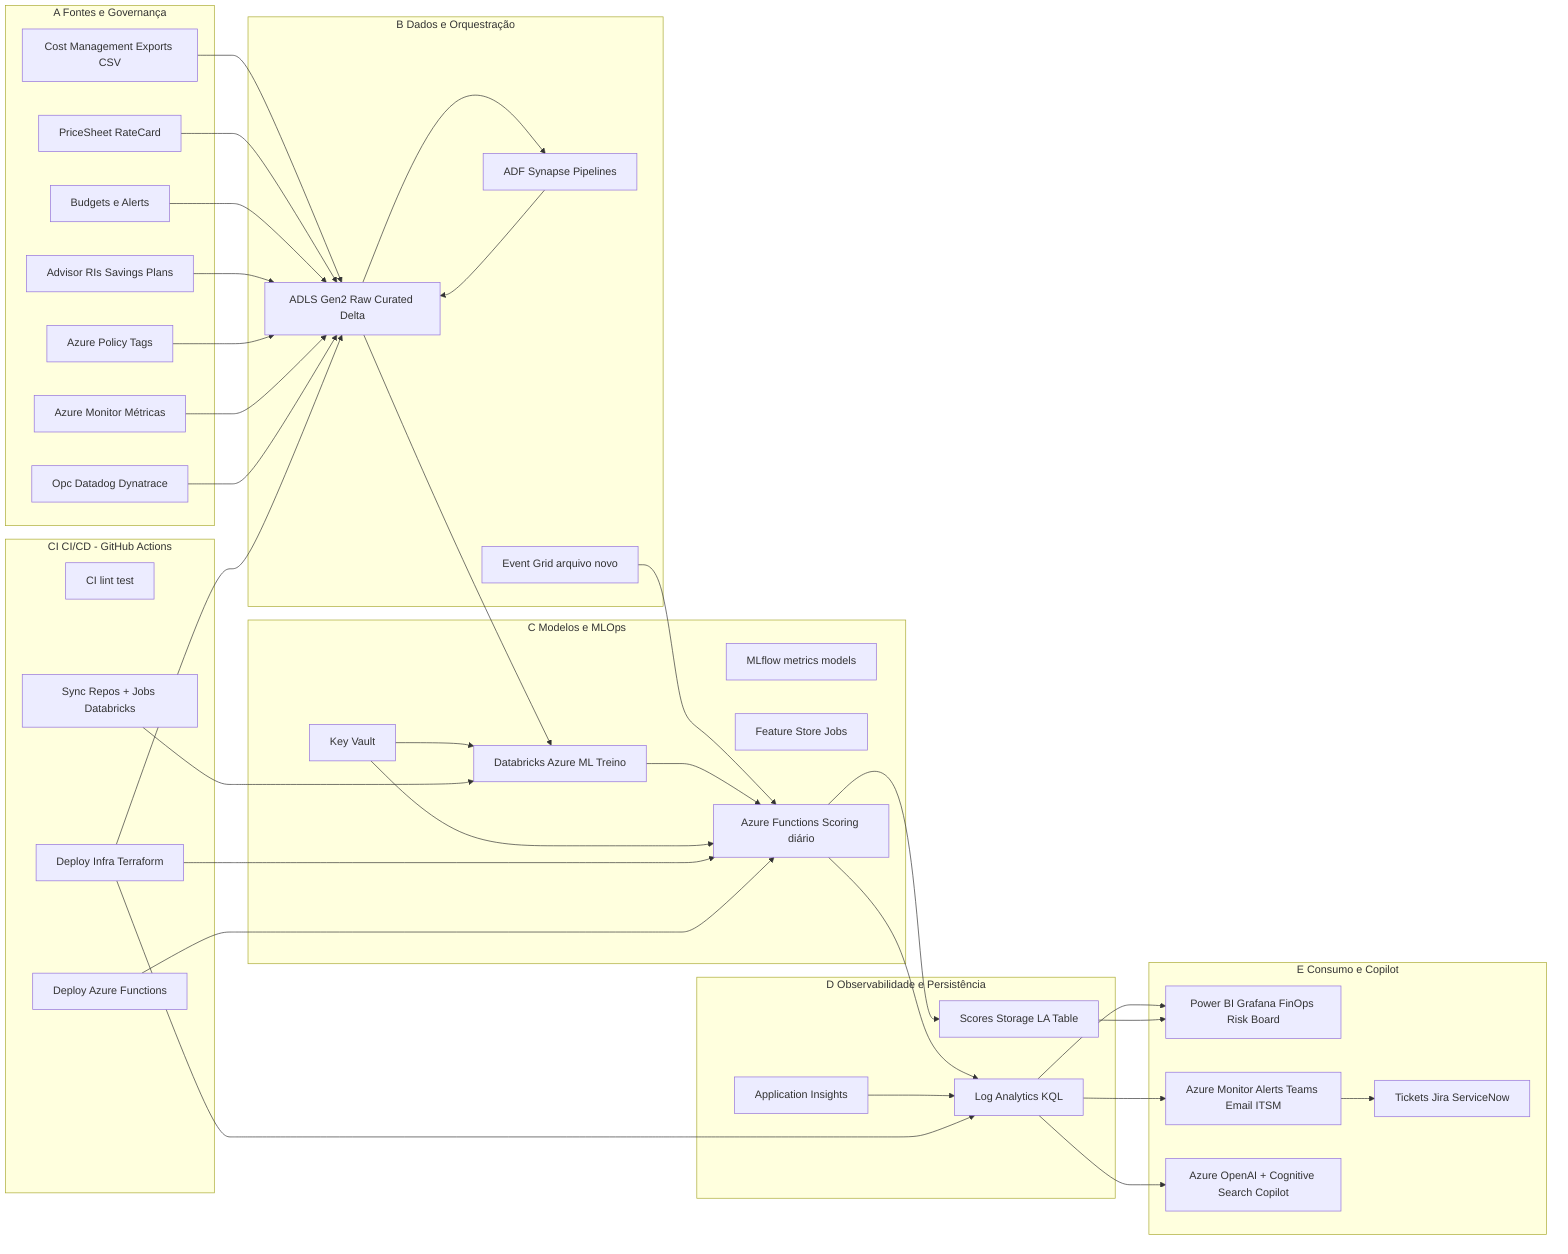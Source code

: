 flowchart LR
  subgraph A Fontes e Governança
    CM[Cost Management Exports CSV]
    PS[PriceSheet RateCard]
    BG[Budgets e Alerts]
    ADV[Advisor RIs Savings Plans]
    POL[Azure Policy Tags]
    MON[Azure Monitor Métricas]
    DD[Opc Datadog Dynatrace]
  end

  subgraph B Dados e Orquestração
    ADLS[ADLS Gen2 Raw Curated Delta]
    ADF[ADF Synapse Pipelines]
    EVG[Event Grid arquivo novo]
  end

  subgraph C Modelos e MLOps
    DBX[Databricks Azure ML Treino]
    MLF[MLflow metrics models]
    FS[Feature Store Jobs]
    FUNC[Azure Functions Scoring diário]
    KV[Key Vault]
  end

  subgraph D Observabilidade e Persistência
    LA[Log Analytics KQL]
    APPi[Application Insights]
    SCORE[Scores Storage LA Table]
  end

  subgraph E Consumo e Copilot
    BI[Power BI Grafana FinOps Risk Board]
    ALERT[Azure Monitor Alerts Teams Email ITSM]
    COP[Azure OpenAI + Cognitive Search Copilot]
    ITSM[Tickets Jira ServiceNow]
  end

  subgraph CI CI/CD - GitHub Actions
    CI1[CI lint test]
    CI2[Deploy Infra Terraform]
    CI3[Sync Repos + Jobs Databricks]
    CI4[Deploy Azure Functions]
  end

  %% Fluxos
  CM --> ADLS
  PS --> ADLS
  BG --> ADLS
  ADV --> ADLS
  POL --> ADLS
  MON --> ADLS
  DD --> ADLS

  ADLS --> ADF
  ADF --> ADLS
  ADLS --> DBX
  EVG --> FUNC
  DBX --> FUNC

  FUNC --> LA
  FUNC --> SCORE
  APPi --> LA

  LA --> BI
  LA --> ALERT
  LA --> COP
  SCORE --> BI
  ALERT --> ITSM

  KV --> DBX
  KV --> FUNC

  CI2 --> ADLS
  CI2 --> LA
  CI2 --> FUNC
  CI3 --> DBX
  CI4 --> FUNC